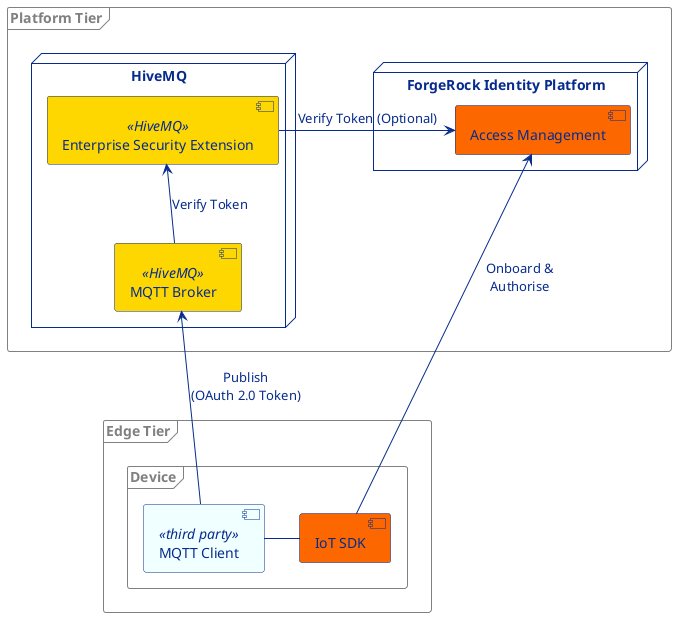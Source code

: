@startuml

skinparam component {
  FontColor #062b8c
  BackgroundColor #fc6700
  BorderColor #062b8c
  BackgroundColor<<third party>> azure
  BackgroundColor<<HiveMQ>> gold
  ArrowColor #062b8c
  ArrowFontColor #062b8c
}
skinparam node {
  BorderColor #062b8c
  FontColor #062b8c
}
skinparam frame {
  BorderColor Grey
  FontColor Grey
}

frame "Edge Tier" {
    frame "Device" {
        [IoT SDK] as ac
        [MQTT Client] as mc <<third party>>
    }
}
frame "Platform Tier" {
    node "ForgeRock Identity Platform" {
        [Access Management] as am
    }
    node "HiveMQ" {
        [MQTT Broker] as mqtt <<HiveMQ>>
        [Enterprise Security Extension] as oauth2 <<HiveMQ>>
    }
}
ac -up-> am : Onboard &\nAuthorise
ac -right- mc
mc -up-> mqtt : Publish\n(OAuth 2.0 Token)
mqtt -up-> oauth2 : Verify Token
oauth2 -right-> am : Verify Token (Optional)
@enduml